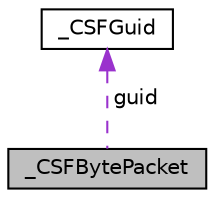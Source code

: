 digraph "_CSFBytePacket"
{
 // LATEX_PDF_SIZE
  edge [fontname="Helvetica",fontsize="10",labelfontname="Helvetica",labelfontsize="10"];
  node [fontname="Helvetica",fontsize="10",shape=record];
  Node1 [label="_CSFBytePacket",height=0.2,width=0.4,color="black", fillcolor="grey75", style="filled", fontcolor="black",tooltip=" "];
  Node2 -> Node1 [dir="back",color="darkorchid3",fontsize="10",style="dashed",label=" guid" ,fontname="Helvetica"];
  Node2 [label="_CSFGuid",height=0.2,width=0.4,color="black", fillcolor="white", style="filled",URL="$struct___c_s_f_guid.html",tooltip=" "];
}
